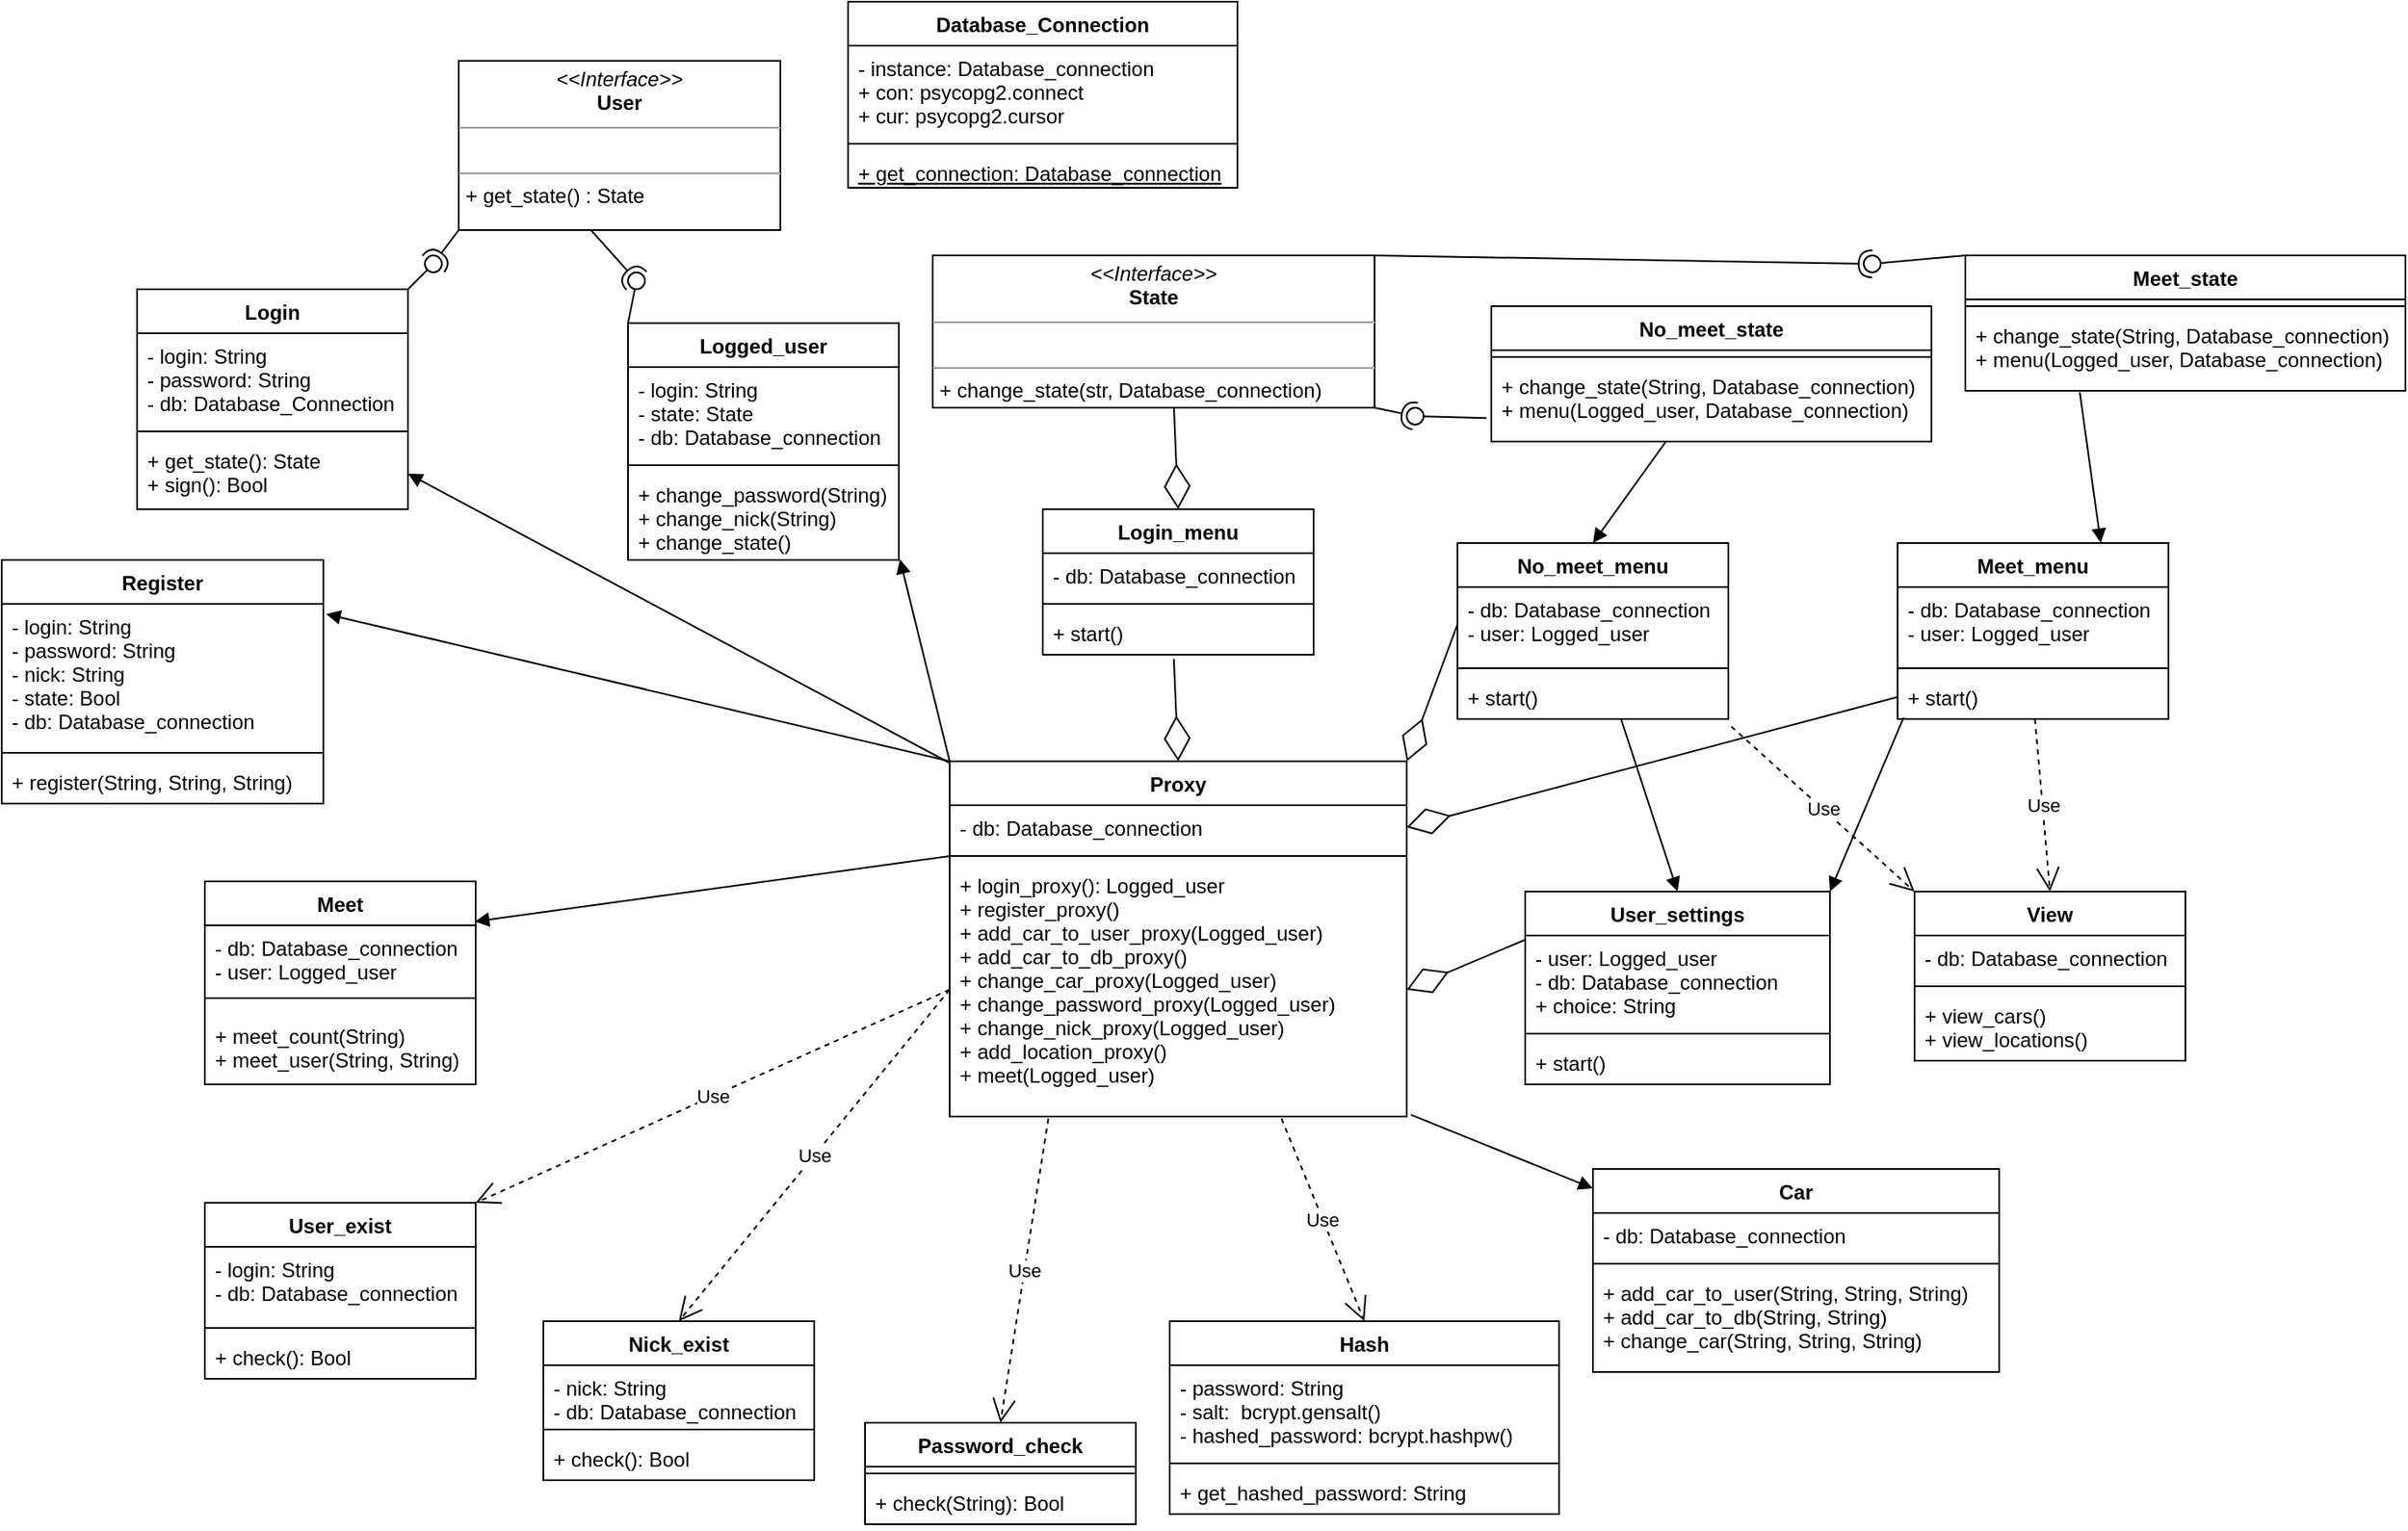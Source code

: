 <mxfile version="20.8.2" type="device"><diagram id="pcep-LBcv0Yt4OeTexV5" name="Strona-1"><mxGraphModel dx="2467" dy="938" grid="1" gridSize="10" guides="1" tooltips="1" connect="1" arrows="1" fold="1" page="1" pageScale="1" pageWidth="827" pageHeight="1169" math="0" shadow="0"><root><mxCell id="0"/><mxCell id="1" parent="0"/><mxCell id="SpjiOkhim-79YVcgRtQI-1" value="&lt;p style=&quot;margin:0px;margin-top:4px;text-align:center;&quot;&gt;&lt;i&gt;&amp;lt;&amp;lt;Interface&amp;gt;&amp;gt;&lt;/i&gt;&lt;br&gt;&lt;b&gt;User&lt;/b&gt;&lt;/p&gt;&lt;hr size=&quot;1&quot;&gt;&lt;p style=&quot;margin:0px;margin-left:4px;&quot;&gt;&lt;br&gt;&lt;/p&gt;&lt;hr size=&quot;1&quot;&gt;&lt;p style=&quot;margin:0px;margin-left:4px;&quot;&gt;+ get_state() : State&lt;br&gt;&lt;/p&gt;" style="verticalAlign=top;align=left;overflow=fill;fontSize=12;fontFamily=Helvetica;html=1;" vertex="1" parent="1"><mxGeometry x="20" y="65" width="190" height="100" as="geometry"/></mxCell><mxCell id="SpjiOkhim-79YVcgRtQI-3" value="&lt;p style=&quot;margin:0px;margin-top:4px;text-align:center;&quot;&gt;&lt;i&gt;&amp;lt;&amp;lt;Interface&amp;gt;&amp;gt;&lt;/i&gt;&lt;br&gt;&lt;b&gt;State&lt;/b&gt;&lt;/p&gt;&lt;hr size=&quot;1&quot;&gt;&lt;p style=&quot;margin:0px;margin-left:4px;&quot;&gt;&lt;br&gt;&lt;/p&gt;&lt;hr size=&quot;1&quot;&gt;&lt;p style=&quot;margin:0px;margin-left:4px;&quot;&gt;+ change_state(str, Database_connection)&lt;br&gt;&lt;/p&gt;" style="verticalAlign=top;align=left;overflow=fill;fontSize=12;fontFamily=Helvetica;html=1;" vertex="1" parent="1"><mxGeometry x="300" y="180" width="261" height="90" as="geometry"/></mxCell><mxCell id="SpjiOkhim-79YVcgRtQI-4" value="Database_Connection" style="swimlane;fontStyle=1;align=center;verticalAlign=top;childLayout=stackLayout;horizontal=1;startSize=26;horizontalStack=0;resizeParent=1;resizeParentMax=0;resizeLast=0;collapsible=1;marginBottom=0;" vertex="1" parent="1"><mxGeometry x="250" y="30" width="230" height="110" as="geometry"/></mxCell><mxCell id="SpjiOkhim-79YVcgRtQI-5" value="- instance: Database_connection&#10;+ con: psycopg2.connect&#10;+ cur: psycopg2.cursor" style="text;strokeColor=none;fillColor=none;align=left;verticalAlign=top;spacingLeft=4;spacingRight=4;overflow=hidden;rotatable=0;points=[[0,0.5],[1,0.5]];portConstraint=eastwest;fontStyle=0" vertex="1" parent="SpjiOkhim-79YVcgRtQI-4"><mxGeometry y="26" width="230" height="54" as="geometry"/></mxCell><mxCell id="SpjiOkhim-79YVcgRtQI-6" value="" style="line;strokeWidth=1;fillColor=none;align=left;verticalAlign=middle;spacingTop=-1;spacingLeft=3;spacingRight=3;rotatable=0;labelPosition=right;points=[];portConstraint=eastwest;strokeColor=inherit;" vertex="1" parent="SpjiOkhim-79YVcgRtQI-4"><mxGeometry y="80" width="230" height="8" as="geometry"/></mxCell><mxCell id="SpjiOkhim-79YVcgRtQI-7" value="+ get_connection: Database_connection" style="text;strokeColor=none;fillColor=none;align=left;verticalAlign=top;spacingLeft=4;spacingRight=4;overflow=hidden;rotatable=0;points=[[0,0.5],[1,0.5]];portConstraint=eastwest;fontStyle=4" vertex="1" parent="SpjiOkhim-79YVcgRtQI-4"><mxGeometry y="88" width="230" height="22" as="geometry"/></mxCell><mxCell id="SpjiOkhim-79YVcgRtQI-8" value="User_exist" style="swimlane;fontStyle=1;align=center;verticalAlign=top;childLayout=stackLayout;horizontal=1;startSize=26;horizontalStack=0;resizeParent=1;resizeParentMax=0;resizeLast=0;collapsible=1;marginBottom=0;" vertex="1" parent="1"><mxGeometry x="-130" y="740" width="160" height="104" as="geometry"/></mxCell><mxCell id="SpjiOkhim-79YVcgRtQI-9" value="- login: String&#10;- db: Database_connection" style="text;strokeColor=none;fillColor=none;align=left;verticalAlign=top;spacingLeft=4;spacingRight=4;overflow=hidden;rotatable=0;points=[[0,0.5],[1,0.5]];portConstraint=eastwest;" vertex="1" parent="SpjiOkhim-79YVcgRtQI-8"><mxGeometry y="26" width="160" height="44" as="geometry"/></mxCell><mxCell id="SpjiOkhim-79YVcgRtQI-10" value="" style="line;strokeWidth=1;fillColor=none;align=left;verticalAlign=middle;spacingTop=-1;spacingLeft=3;spacingRight=3;rotatable=0;labelPosition=right;points=[];portConstraint=eastwest;strokeColor=inherit;" vertex="1" parent="SpjiOkhim-79YVcgRtQI-8"><mxGeometry y="70" width="160" height="8" as="geometry"/></mxCell><mxCell id="SpjiOkhim-79YVcgRtQI-11" value="+ check(): Bool" style="text;strokeColor=none;fillColor=none;align=left;verticalAlign=top;spacingLeft=4;spacingRight=4;overflow=hidden;rotatable=0;points=[[0,0.5],[1,0.5]];portConstraint=eastwest;" vertex="1" parent="SpjiOkhim-79YVcgRtQI-8"><mxGeometry y="78" width="160" height="26" as="geometry"/></mxCell><mxCell id="SpjiOkhim-79YVcgRtQI-12" value="Nick_exist" style="swimlane;fontStyle=1;align=center;verticalAlign=top;childLayout=stackLayout;horizontal=1;startSize=26;horizontalStack=0;resizeParent=1;resizeParentMax=0;resizeLast=0;collapsible=1;marginBottom=0;" vertex="1" parent="1"><mxGeometry x="70" y="810" width="160" height="94" as="geometry"/></mxCell><mxCell id="SpjiOkhim-79YVcgRtQI-13" value="- nick: String&#10;- db: Database_connection" style="text;strokeColor=none;fillColor=none;align=left;verticalAlign=top;spacingLeft=4;spacingRight=4;overflow=hidden;rotatable=0;points=[[0,0.5],[1,0.5]];portConstraint=eastwest;" vertex="1" parent="SpjiOkhim-79YVcgRtQI-12"><mxGeometry y="26" width="160" height="34" as="geometry"/></mxCell><mxCell id="SpjiOkhim-79YVcgRtQI-14" value="" style="line;strokeWidth=1;fillColor=none;align=left;verticalAlign=middle;spacingTop=-1;spacingLeft=3;spacingRight=3;rotatable=0;labelPosition=right;points=[];portConstraint=eastwest;strokeColor=inherit;" vertex="1" parent="SpjiOkhim-79YVcgRtQI-12"><mxGeometry y="60" width="160" height="8" as="geometry"/></mxCell><mxCell id="SpjiOkhim-79YVcgRtQI-15" value="+ check(): Bool" style="text;strokeColor=none;fillColor=none;align=left;verticalAlign=top;spacingLeft=4;spacingRight=4;overflow=hidden;rotatable=0;points=[[0,0.5],[1,0.5]];portConstraint=eastwest;" vertex="1" parent="SpjiOkhim-79YVcgRtQI-12"><mxGeometry y="68" width="160" height="26" as="geometry"/></mxCell><mxCell id="SpjiOkhim-79YVcgRtQI-16" value="Password_check" style="swimlane;fontStyle=1;align=center;verticalAlign=top;childLayout=stackLayout;horizontal=1;startSize=26;horizontalStack=0;resizeParent=1;resizeParentMax=0;resizeLast=0;collapsible=1;marginBottom=0;" vertex="1" parent="1"><mxGeometry x="260" y="870" width="160" height="60" as="geometry"/></mxCell><mxCell id="SpjiOkhim-79YVcgRtQI-18" value="" style="line;strokeWidth=1;fillColor=none;align=left;verticalAlign=middle;spacingTop=-1;spacingLeft=3;spacingRight=3;rotatable=0;labelPosition=right;points=[];portConstraint=eastwest;strokeColor=inherit;" vertex="1" parent="SpjiOkhim-79YVcgRtQI-16"><mxGeometry y="26" width="160" height="8" as="geometry"/></mxCell><mxCell id="SpjiOkhim-79YVcgRtQI-19" value="+ check(String): Bool" style="text;strokeColor=none;fillColor=none;align=left;verticalAlign=top;spacingLeft=4;spacingRight=4;overflow=hidden;rotatable=0;points=[[0,0.5],[1,0.5]];portConstraint=eastwest;" vertex="1" parent="SpjiOkhim-79YVcgRtQI-16"><mxGeometry y="34" width="160" height="26" as="geometry"/></mxCell><mxCell id="SpjiOkhim-79YVcgRtQI-20" value="Hash" style="swimlane;fontStyle=1;align=center;verticalAlign=top;childLayout=stackLayout;horizontal=1;startSize=26;horizontalStack=0;resizeParent=1;resizeParentMax=0;resizeLast=0;collapsible=1;marginBottom=0;" vertex="1" parent="1"><mxGeometry x="440" y="810" width="230" height="114" as="geometry"/></mxCell><mxCell id="SpjiOkhim-79YVcgRtQI-21" value="- password: String&#10;- salt:  bcrypt.gensalt()&#10;- hashed_password: bcrypt.hashpw()" style="text;strokeColor=none;fillColor=none;align=left;verticalAlign=top;spacingLeft=4;spacingRight=4;overflow=hidden;rotatable=0;points=[[0,0.5],[1,0.5]];portConstraint=eastwest;" vertex="1" parent="SpjiOkhim-79YVcgRtQI-20"><mxGeometry y="26" width="230" height="54" as="geometry"/></mxCell><mxCell id="SpjiOkhim-79YVcgRtQI-22" value="" style="line;strokeWidth=1;fillColor=none;align=left;verticalAlign=middle;spacingTop=-1;spacingLeft=3;spacingRight=3;rotatable=0;labelPosition=right;points=[];portConstraint=eastwest;strokeColor=inherit;" vertex="1" parent="SpjiOkhim-79YVcgRtQI-20"><mxGeometry y="80" width="230" height="8" as="geometry"/></mxCell><mxCell id="SpjiOkhim-79YVcgRtQI-23" value="+ get_hashed_password: String" style="text;strokeColor=none;fillColor=none;align=left;verticalAlign=top;spacingLeft=4;spacingRight=4;overflow=hidden;rotatable=0;points=[[0,0.5],[1,0.5]];portConstraint=eastwest;" vertex="1" parent="SpjiOkhim-79YVcgRtQI-20"><mxGeometry y="88" width="230" height="26" as="geometry"/></mxCell><mxCell id="SpjiOkhim-79YVcgRtQI-24" value="Meet_state" style="swimlane;fontStyle=1;align=center;verticalAlign=top;childLayout=stackLayout;horizontal=1;startSize=26;horizontalStack=0;resizeParent=1;resizeParentMax=0;resizeLast=0;collapsible=1;marginBottom=0;" vertex="1" parent="1"><mxGeometry x="910" y="180" width="260" height="80" as="geometry"/></mxCell><mxCell id="SpjiOkhim-79YVcgRtQI-26" value="" style="line;strokeWidth=1;fillColor=none;align=left;verticalAlign=middle;spacingTop=-1;spacingLeft=3;spacingRight=3;rotatable=0;labelPosition=right;points=[];portConstraint=eastwest;strokeColor=inherit;" vertex="1" parent="SpjiOkhim-79YVcgRtQI-24"><mxGeometry y="26" width="260" height="8" as="geometry"/></mxCell><mxCell id="SpjiOkhim-79YVcgRtQI-27" value="+ change_state(String, Database_connection)&#10;+ menu(Logged_user, Database_connection)" style="text;strokeColor=none;fillColor=none;align=left;verticalAlign=top;spacingLeft=4;spacingRight=4;overflow=hidden;rotatable=0;points=[[0,0.5],[1,0.5]];portConstraint=eastwest;" vertex="1" parent="SpjiOkhim-79YVcgRtQI-24"><mxGeometry y="34" width="260" height="46" as="geometry"/></mxCell><mxCell id="SpjiOkhim-79YVcgRtQI-28" value="No_meet_state" style="swimlane;fontStyle=1;align=center;verticalAlign=top;childLayout=stackLayout;horizontal=1;startSize=26;horizontalStack=0;resizeParent=1;resizeParentMax=0;resizeLast=0;collapsible=1;marginBottom=0;" vertex="1" parent="1"><mxGeometry x="630" y="210" width="260" height="80" as="geometry"/></mxCell><mxCell id="SpjiOkhim-79YVcgRtQI-29" value="" style="line;strokeWidth=1;fillColor=none;align=left;verticalAlign=middle;spacingTop=-1;spacingLeft=3;spacingRight=3;rotatable=0;labelPosition=right;points=[];portConstraint=eastwest;strokeColor=inherit;" vertex="1" parent="SpjiOkhim-79YVcgRtQI-28"><mxGeometry y="26" width="260" height="8" as="geometry"/></mxCell><mxCell id="SpjiOkhim-79YVcgRtQI-30" value="+ change_state(String, Database_connection)&#10;+ menu(Logged_user, Database_connection)" style="text;strokeColor=none;fillColor=none;align=left;verticalAlign=top;spacingLeft=4;spacingRight=4;overflow=hidden;rotatable=0;points=[[0,0.5],[1,0.5]];portConstraint=eastwest;" vertex="1" parent="SpjiOkhim-79YVcgRtQI-28"><mxGeometry y="34" width="260" height="46" as="geometry"/></mxCell><mxCell id="SpjiOkhim-79YVcgRtQI-31" value="Login" style="swimlane;fontStyle=1;align=center;verticalAlign=top;childLayout=stackLayout;horizontal=1;startSize=26;horizontalStack=0;resizeParent=1;resizeParentMax=0;resizeLast=0;collapsible=1;marginBottom=0;" vertex="1" parent="1"><mxGeometry x="-170" y="200" width="160" height="130" as="geometry"/></mxCell><mxCell id="SpjiOkhim-79YVcgRtQI-32" value="- login: String&#10;- password: String&#10;- db: Database_Connection" style="text;strokeColor=none;fillColor=none;align=left;verticalAlign=top;spacingLeft=4;spacingRight=4;overflow=hidden;rotatable=0;points=[[0,0.5],[1,0.5]];portConstraint=eastwest;" vertex="1" parent="SpjiOkhim-79YVcgRtQI-31"><mxGeometry y="26" width="160" height="54" as="geometry"/></mxCell><mxCell id="SpjiOkhim-79YVcgRtQI-33" value="" style="line;strokeWidth=1;fillColor=none;align=left;verticalAlign=middle;spacingTop=-1;spacingLeft=3;spacingRight=3;rotatable=0;labelPosition=right;points=[];portConstraint=eastwest;strokeColor=inherit;" vertex="1" parent="SpjiOkhim-79YVcgRtQI-31"><mxGeometry y="80" width="160" height="8" as="geometry"/></mxCell><mxCell id="SpjiOkhim-79YVcgRtQI-34" value="+ get_state(): State&#10;+ sign(): Bool" style="text;strokeColor=none;fillColor=none;align=left;verticalAlign=top;spacingLeft=4;spacingRight=4;overflow=hidden;rotatable=0;points=[[0,0.5],[1,0.5]];portConstraint=eastwest;" vertex="1" parent="SpjiOkhim-79YVcgRtQI-31"><mxGeometry y="88" width="160" height="42" as="geometry"/></mxCell><mxCell id="SpjiOkhim-79YVcgRtQI-35" value="Register" style="swimlane;fontStyle=1;align=center;verticalAlign=top;childLayout=stackLayout;horizontal=1;startSize=26;horizontalStack=0;resizeParent=1;resizeParentMax=0;resizeLast=0;collapsible=1;marginBottom=0;" vertex="1" parent="1"><mxGeometry x="-250" y="360" width="190" height="144" as="geometry"/></mxCell><mxCell id="SpjiOkhim-79YVcgRtQI-36" value="- login: String&#10;- password: String&#10;- nick: String&#10;- state: Bool&#10;- db: Database_connection" style="text;strokeColor=none;fillColor=none;align=left;verticalAlign=top;spacingLeft=4;spacingRight=4;overflow=hidden;rotatable=0;points=[[0,0.5],[1,0.5]];portConstraint=eastwest;" vertex="1" parent="SpjiOkhim-79YVcgRtQI-35"><mxGeometry y="26" width="190" height="84" as="geometry"/></mxCell><mxCell id="SpjiOkhim-79YVcgRtQI-37" value="" style="line;strokeWidth=1;fillColor=none;align=left;verticalAlign=middle;spacingTop=-1;spacingLeft=3;spacingRight=3;rotatable=0;labelPosition=right;points=[];portConstraint=eastwest;strokeColor=inherit;" vertex="1" parent="SpjiOkhim-79YVcgRtQI-35"><mxGeometry y="110" width="190" height="8" as="geometry"/></mxCell><mxCell id="SpjiOkhim-79YVcgRtQI-38" value="+ register(String, String, String)" style="text;strokeColor=none;fillColor=none;align=left;verticalAlign=top;spacingLeft=4;spacingRight=4;overflow=hidden;rotatable=0;points=[[0,0.5],[1,0.5]];portConstraint=eastwest;" vertex="1" parent="SpjiOkhim-79YVcgRtQI-35"><mxGeometry y="118" width="190" height="26" as="geometry"/></mxCell><mxCell id="SpjiOkhim-79YVcgRtQI-39" value="Logged_user" style="swimlane;fontStyle=1;align=center;verticalAlign=top;childLayout=stackLayout;horizontal=1;startSize=26;horizontalStack=0;resizeParent=1;resizeParentMax=0;resizeLast=0;collapsible=1;marginBottom=0;" vertex="1" parent="1"><mxGeometry x="120" y="220" width="160" height="140" as="geometry"/></mxCell><mxCell id="SpjiOkhim-79YVcgRtQI-40" value="- login: String&#10;- state: State&#10;- db: Database_connection" style="text;strokeColor=none;fillColor=none;align=left;verticalAlign=top;spacingLeft=4;spacingRight=4;overflow=hidden;rotatable=0;points=[[0,0.5],[1,0.5]];portConstraint=eastwest;" vertex="1" parent="SpjiOkhim-79YVcgRtQI-39"><mxGeometry y="26" width="160" height="54" as="geometry"/></mxCell><mxCell id="SpjiOkhim-79YVcgRtQI-41" value="" style="line;strokeWidth=1;fillColor=none;align=left;verticalAlign=middle;spacingTop=-1;spacingLeft=3;spacingRight=3;rotatable=0;labelPosition=right;points=[];portConstraint=eastwest;strokeColor=inherit;" vertex="1" parent="SpjiOkhim-79YVcgRtQI-39"><mxGeometry y="80" width="160" height="8" as="geometry"/></mxCell><mxCell id="SpjiOkhim-79YVcgRtQI-42" value="+ change_password(String)&#10;+ change_nick(String)&#10;+ change_state()" style="text;strokeColor=none;fillColor=none;align=left;verticalAlign=top;spacingLeft=4;spacingRight=4;overflow=hidden;rotatable=0;points=[[0,0.5],[1,0.5]];portConstraint=eastwest;" vertex="1" parent="SpjiOkhim-79YVcgRtQI-39"><mxGeometry y="88" width="160" height="52" as="geometry"/></mxCell><mxCell id="SpjiOkhim-79YVcgRtQI-43" value="Car" style="swimlane;fontStyle=1;align=center;verticalAlign=top;childLayout=stackLayout;horizontal=1;startSize=26;horizontalStack=0;resizeParent=1;resizeParentMax=0;resizeLast=0;collapsible=1;marginBottom=0;" vertex="1" parent="1"><mxGeometry x="690" y="720" width="240" height="120" as="geometry"/></mxCell><mxCell id="SpjiOkhim-79YVcgRtQI-44" value="- db: Database_connection" style="text;strokeColor=none;fillColor=none;align=left;verticalAlign=top;spacingLeft=4;spacingRight=4;overflow=hidden;rotatable=0;points=[[0,0.5],[1,0.5]];portConstraint=eastwest;" vertex="1" parent="SpjiOkhim-79YVcgRtQI-43"><mxGeometry y="26" width="240" height="26" as="geometry"/></mxCell><mxCell id="SpjiOkhim-79YVcgRtQI-45" value="" style="line;strokeWidth=1;fillColor=none;align=left;verticalAlign=middle;spacingTop=-1;spacingLeft=3;spacingRight=3;rotatable=0;labelPosition=right;points=[];portConstraint=eastwest;strokeColor=inherit;" vertex="1" parent="SpjiOkhim-79YVcgRtQI-43"><mxGeometry y="52" width="240" height="8" as="geometry"/></mxCell><mxCell id="SpjiOkhim-79YVcgRtQI-46" value="+ add_car_to_user(String, String, String)&#10;+ add_car_to_db(String, String)&#10;+ change_car(String, String, String)" style="text;strokeColor=none;fillColor=none;align=left;verticalAlign=top;spacingLeft=4;spacingRight=4;overflow=hidden;rotatable=0;points=[[0,0.5],[1,0.5]];portConstraint=eastwest;" vertex="1" parent="SpjiOkhim-79YVcgRtQI-43"><mxGeometry y="60" width="240" height="60" as="geometry"/></mxCell><mxCell id="SpjiOkhim-79YVcgRtQI-47" value="Meet" style="swimlane;fontStyle=1;align=center;verticalAlign=top;childLayout=stackLayout;horizontal=1;startSize=26;horizontalStack=0;resizeParent=1;resizeParentMax=0;resizeLast=0;collapsible=1;marginBottom=0;" vertex="1" parent="1"><mxGeometry x="-130" y="550" width="160" height="120" as="geometry"/></mxCell><mxCell id="SpjiOkhim-79YVcgRtQI-48" value="- db: Database_connection&#10;- user: Logged_user" style="text;strokeColor=none;fillColor=none;align=left;verticalAlign=top;spacingLeft=4;spacingRight=4;overflow=hidden;rotatable=0;points=[[0,0.5],[1,0.5]];portConstraint=eastwest;" vertex="1" parent="SpjiOkhim-79YVcgRtQI-47"><mxGeometry y="26" width="160" height="34" as="geometry"/></mxCell><mxCell id="SpjiOkhim-79YVcgRtQI-49" value="" style="line;strokeWidth=1;fillColor=none;align=left;verticalAlign=middle;spacingTop=-1;spacingLeft=3;spacingRight=3;rotatable=0;labelPosition=right;points=[];portConstraint=eastwest;strokeColor=inherit;" vertex="1" parent="SpjiOkhim-79YVcgRtQI-47"><mxGeometry y="60" width="160" height="18" as="geometry"/></mxCell><mxCell id="SpjiOkhim-79YVcgRtQI-50" value="+ meet_count(String)&#10;+ meet_user(String, String)" style="text;strokeColor=none;fillColor=none;align=left;verticalAlign=top;spacingLeft=4;spacingRight=4;overflow=hidden;rotatable=0;points=[[0,0.5],[1,0.5]];portConstraint=eastwest;" vertex="1" parent="SpjiOkhim-79YVcgRtQI-47"><mxGeometry y="78" width="160" height="42" as="geometry"/></mxCell><mxCell id="SpjiOkhim-79YVcgRtQI-51" value="View" style="swimlane;fontStyle=1;align=center;verticalAlign=top;childLayout=stackLayout;horizontal=1;startSize=26;horizontalStack=0;resizeParent=1;resizeParentMax=0;resizeLast=0;collapsible=1;marginBottom=0;" vertex="1" parent="1"><mxGeometry x="880" y="556" width="160" height="100" as="geometry"/></mxCell><mxCell id="SpjiOkhim-79YVcgRtQI-52" value="- db: Database_connection" style="text;strokeColor=none;fillColor=none;align=left;verticalAlign=top;spacingLeft=4;spacingRight=4;overflow=hidden;rotatable=0;points=[[0,0.5],[1,0.5]];portConstraint=eastwest;" vertex="1" parent="SpjiOkhim-79YVcgRtQI-51"><mxGeometry y="26" width="160" height="26" as="geometry"/></mxCell><mxCell id="SpjiOkhim-79YVcgRtQI-53" value="" style="line;strokeWidth=1;fillColor=none;align=left;verticalAlign=middle;spacingTop=-1;spacingLeft=3;spacingRight=3;rotatable=0;labelPosition=right;points=[];portConstraint=eastwest;strokeColor=inherit;" vertex="1" parent="SpjiOkhim-79YVcgRtQI-51"><mxGeometry y="52" width="160" height="8" as="geometry"/></mxCell><mxCell id="SpjiOkhim-79YVcgRtQI-54" value="+ view_cars()&#10;+ view_locations()" style="text;strokeColor=none;fillColor=none;align=left;verticalAlign=top;spacingLeft=4;spacingRight=4;overflow=hidden;rotatable=0;points=[[0,0.5],[1,0.5]];portConstraint=eastwest;" vertex="1" parent="SpjiOkhim-79YVcgRtQI-51"><mxGeometry y="60" width="160" height="40" as="geometry"/></mxCell><mxCell id="SpjiOkhim-79YVcgRtQI-55" value="Proxy" style="swimlane;fontStyle=1;align=center;verticalAlign=top;childLayout=stackLayout;horizontal=1;startSize=26;horizontalStack=0;resizeParent=1;resizeParentMax=0;resizeLast=0;collapsible=1;marginBottom=0;" vertex="1" parent="1"><mxGeometry x="310" y="479" width="270" height="210" as="geometry"/></mxCell><mxCell id="SpjiOkhim-79YVcgRtQI-56" value="- db: Database_connection" style="text;strokeColor=none;fillColor=none;align=left;verticalAlign=top;spacingLeft=4;spacingRight=4;overflow=hidden;rotatable=0;points=[[0,0.5],[1,0.5]];portConstraint=eastwest;" vertex="1" parent="SpjiOkhim-79YVcgRtQI-55"><mxGeometry y="26" width="270" height="26" as="geometry"/></mxCell><mxCell id="SpjiOkhim-79YVcgRtQI-57" value="" style="line;strokeWidth=1;fillColor=none;align=left;verticalAlign=middle;spacingTop=-1;spacingLeft=3;spacingRight=3;rotatable=0;labelPosition=right;points=[];portConstraint=eastwest;strokeColor=inherit;" vertex="1" parent="SpjiOkhim-79YVcgRtQI-55"><mxGeometry y="52" width="270" height="8" as="geometry"/></mxCell><mxCell id="SpjiOkhim-79YVcgRtQI-58" value="+ login_proxy(): Logged_user&#10;+ register_proxy()&#10;+ add_car_to_user_proxy(Logged_user)&#10;+ add_car_to_db_proxy()&#10;+ change_car_proxy(Logged_user)&#10;+ change_password_proxy(Logged_user)&#10;+ change_nick_proxy(Logged_user)&#10;+ add_location_proxy()&#10;+ meet(Logged_user)" style="text;strokeColor=none;fillColor=none;align=left;verticalAlign=top;spacingLeft=4;spacingRight=4;overflow=hidden;rotatable=0;points=[[0,0.5],[1,0.5]];portConstraint=eastwest;" vertex="1" parent="SpjiOkhim-79YVcgRtQI-55"><mxGeometry y="60" width="270" height="150" as="geometry"/></mxCell><mxCell id="SpjiOkhim-79YVcgRtQI-59" value="User_settings" style="swimlane;fontStyle=1;align=center;verticalAlign=top;childLayout=stackLayout;horizontal=1;startSize=26;horizontalStack=0;resizeParent=1;resizeParentMax=0;resizeLast=0;collapsible=1;marginBottom=0;" vertex="1" parent="1"><mxGeometry x="650" y="556" width="180" height="114" as="geometry"/></mxCell><mxCell id="SpjiOkhim-79YVcgRtQI-60" value="- user: Logged_user&#10;- db: Database_connection&#10;+ choice: String" style="text;strokeColor=none;fillColor=none;align=left;verticalAlign=top;spacingLeft=4;spacingRight=4;overflow=hidden;rotatable=0;points=[[0,0.5],[1,0.5]];portConstraint=eastwest;" vertex="1" parent="SpjiOkhim-79YVcgRtQI-59"><mxGeometry y="26" width="180" height="54" as="geometry"/></mxCell><mxCell id="SpjiOkhim-79YVcgRtQI-61" value="" style="line;strokeWidth=1;fillColor=none;align=left;verticalAlign=middle;spacingTop=-1;spacingLeft=3;spacingRight=3;rotatable=0;labelPosition=right;points=[];portConstraint=eastwest;strokeColor=inherit;" vertex="1" parent="SpjiOkhim-79YVcgRtQI-59"><mxGeometry y="80" width="180" height="8" as="geometry"/></mxCell><mxCell id="SpjiOkhim-79YVcgRtQI-62" value="+ start()" style="text;strokeColor=none;fillColor=none;align=left;verticalAlign=top;spacingLeft=4;spacingRight=4;overflow=hidden;rotatable=0;points=[[0,0.5],[1,0.5]];portConstraint=eastwest;" vertex="1" parent="SpjiOkhim-79YVcgRtQI-59"><mxGeometry y="88" width="180" height="26" as="geometry"/></mxCell><mxCell id="SpjiOkhim-79YVcgRtQI-63" value="Meet_menu" style="swimlane;fontStyle=1;align=center;verticalAlign=top;childLayout=stackLayout;horizontal=1;startSize=26;horizontalStack=0;resizeParent=1;resizeParentMax=0;resizeLast=0;collapsible=1;marginBottom=0;" vertex="1" parent="1"><mxGeometry x="870" y="350" width="160" height="104" as="geometry"/></mxCell><mxCell id="SpjiOkhim-79YVcgRtQI-64" value="- db: Database_connection&#10;- user: Logged_user" style="text;strokeColor=none;fillColor=none;align=left;verticalAlign=top;spacingLeft=4;spacingRight=4;overflow=hidden;rotatable=0;points=[[0,0.5],[1,0.5]];portConstraint=eastwest;" vertex="1" parent="SpjiOkhim-79YVcgRtQI-63"><mxGeometry y="26" width="160" height="44" as="geometry"/></mxCell><mxCell id="SpjiOkhim-79YVcgRtQI-65" value="" style="line;strokeWidth=1;fillColor=none;align=left;verticalAlign=middle;spacingTop=-1;spacingLeft=3;spacingRight=3;rotatable=0;labelPosition=right;points=[];portConstraint=eastwest;strokeColor=inherit;" vertex="1" parent="SpjiOkhim-79YVcgRtQI-63"><mxGeometry y="70" width="160" height="8" as="geometry"/></mxCell><mxCell id="SpjiOkhim-79YVcgRtQI-66" value="+ start()" style="text;strokeColor=none;fillColor=none;align=left;verticalAlign=top;spacingLeft=4;spacingRight=4;overflow=hidden;rotatable=0;points=[[0,0.5],[1,0.5]];portConstraint=eastwest;" vertex="1" parent="SpjiOkhim-79YVcgRtQI-63"><mxGeometry y="78" width="160" height="26" as="geometry"/></mxCell><mxCell id="SpjiOkhim-79YVcgRtQI-71" value="No_meet_menu" style="swimlane;fontStyle=1;align=center;verticalAlign=top;childLayout=stackLayout;horizontal=1;startSize=26;horizontalStack=0;resizeParent=1;resizeParentMax=0;resizeLast=0;collapsible=1;marginBottom=0;" vertex="1" parent="1"><mxGeometry x="610" y="350" width="160" height="104" as="geometry"/></mxCell><mxCell id="SpjiOkhim-79YVcgRtQI-72" value="- db: Database_connection&#10;- user: Logged_user" style="text;strokeColor=none;fillColor=none;align=left;verticalAlign=top;spacingLeft=4;spacingRight=4;overflow=hidden;rotatable=0;points=[[0,0.5],[1,0.5]];portConstraint=eastwest;" vertex="1" parent="SpjiOkhim-79YVcgRtQI-71"><mxGeometry y="26" width="160" height="44" as="geometry"/></mxCell><mxCell id="SpjiOkhim-79YVcgRtQI-73" value="" style="line;strokeWidth=1;fillColor=none;align=left;verticalAlign=middle;spacingTop=-1;spacingLeft=3;spacingRight=3;rotatable=0;labelPosition=right;points=[];portConstraint=eastwest;strokeColor=inherit;" vertex="1" parent="SpjiOkhim-79YVcgRtQI-71"><mxGeometry y="70" width="160" height="8" as="geometry"/></mxCell><mxCell id="SpjiOkhim-79YVcgRtQI-74" value="+ start()" style="text;strokeColor=none;fillColor=none;align=left;verticalAlign=top;spacingLeft=4;spacingRight=4;overflow=hidden;rotatable=0;points=[[0,0.5],[1,0.5]];portConstraint=eastwest;" vertex="1" parent="SpjiOkhim-79YVcgRtQI-71"><mxGeometry y="78" width="160" height="26" as="geometry"/></mxCell><mxCell id="SpjiOkhim-79YVcgRtQI-75" value="" style="rounded=0;orthogonalLoop=1;jettySize=auto;html=1;endArrow=none;endFill=0;sketch=0;sourcePerimeterSpacing=0;targetPerimeterSpacing=0;exitX=1;exitY=0;exitDx=0;exitDy=0;" edge="1" target="SpjiOkhim-79YVcgRtQI-77" parent="1" source="SpjiOkhim-79YVcgRtQI-31"><mxGeometry relative="1" as="geometry"><mxPoint x="430" y="445" as="sourcePoint"/></mxGeometry></mxCell><mxCell id="SpjiOkhim-79YVcgRtQI-76" value="" style="rounded=0;orthogonalLoop=1;jettySize=auto;html=1;endArrow=halfCircle;endFill=0;entryX=0.5;entryY=0.5;endSize=6;strokeWidth=1;sketch=0;exitX=0;exitY=1;exitDx=0;exitDy=0;" edge="1" target="SpjiOkhim-79YVcgRtQI-77" parent="1" source="SpjiOkhim-79YVcgRtQI-1"><mxGeometry relative="1" as="geometry"><mxPoint x="470" y="445" as="sourcePoint"/></mxGeometry></mxCell><mxCell id="SpjiOkhim-79YVcgRtQI-77" value="" style="ellipse;whiteSpace=wrap;html=1;align=center;aspect=fixed;resizable=0;points=[];outlineConnect=0;sketch=0;" vertex="1" parent="1"><mxGeometry y="180" width="10" height="10" as="geometry"/></mxCell><mxCell id="SpjiOkhim-79YVcgRtQI-78" value="" style="rounded=0;orthogonalLoop=1;jettySize=auto;html=1;endArrow=none;endFill=0;sketch=0;sourcePerimeterSpacing=0;targetPerimeterSpacing=0;exitX=0;exitY=0;exitDx=0;exitDy=0;" edge="1" target="SpjiOkhim-79YVcgRtQI-80" parent="1" source="SpjiOkhim-79YVcgRtQI-39"><mxGeometry relative="1" as="geometry"><mxPoint x="430" y="145" as="sourcePoint"/></mxGeometry></mxCell><mxCell id="SpjiOkhim-79YVcgRtQI-79" value="" style="rounded=0;orthogonalLoop=1;jettySize=auto;html=1;endArrow=halfCircle;endFill=0;entryX=0.5;entryY=0.5;endSize=6;strokeWidth=1;sketch=0;exitX=0.411;exitY=1;exitDx=0;exitDy=0;exitPerimeter=0;" edge="1" target="SpjiOkhim-79YVcgRtQI-80" parent="1" source="SpjiOkhim-79YVcgRtQI-1"><mxGeometry relative="1" as="geometry"><mxPoint x="470" y="145" as="sourcePoint"/></mxGeometry></mxCell><mxCell id="SpjiOkhim-79YVcgRtQI-80" value="" style="ellipse;whiteSpace=wrap;html=1;align=center;aspect=fixed;resizable=0;points=[];outlineConnect=0;sketch=0;" vertex="1" parent="1"><mxGeometry x="120" y="190" width="10" height="10" as="geometry"/></mxCell><mxCell id="SpjiOkhim-79YVcgRtQI-81" value="" style="rounded=0;orthogonalLoop=1;jettySize=auto;html=1;endArrow=none;endFill=0;sketch=0;sourcePerimeterSpacing=0;targetPerimeterSpacing=0;exitX=-0.011;exitY=0.698;exitDx=0;exitDy=0;exitPerimeter=0;" edge="1" target="SpjiOkhim-79YVcgRtQI-83" parent="1" source="SpjiOkhim-79YVcgRtQI-30"><mxGeometry relative="1" as="geometry"><mxPoint x="430" y="245" as="sourcePoint"/></mxGeometry></mxCell><mxCell id="SpjiOkhim-79YVcgRtQI-82" value="" style="rounded=0;orthogonalLoop=1;jettySize=auto;html=1;endArrow=halfCircle;endFill=0;entryX=0.5;entryY=0.5;endSize=6;strokeWidth=1;sketch=0;exitX=1;exitY=1;exitDx=0;exitDy=0;" edge="1" target="SpjiOkhim-79YVcgRtQI-83" parent="1" source="SpjiOkhim-79YVcgRtQI-3"><mxGeometry relative="1" as="geometry"><mxPoint x="470" y="245" as="sourcePoint"/></mxGeometry></mxCell><mxCell id="SpjiOkhim-79YVcgRtQI-83" value="" style="ellipse;whiteSpace=wrap;html=1;align=center;aspect=fixed;resizable=0;points=[];outlineConnect=0;sketch=0;" vertex="1" parent="1"><mxGeometry x="580" y="270" width="10" height="10" as="geometry"/></mxCell><mxCell id="SpjiOkhim-79YVcgRtQI-84" value="" style="rounded=0;orthogonalLoop=1;jettySize=auto;html=1;endArrow=none;endFill=0;sketch=0;sourcePerimeterSpacing=0;targetPerimeterSpacing=0;exitX=0;exitY=0;exitDx=0;exitDy=0;" edge="1" target="SpjiOkhim-79YVcgRtQI-86" parent="1" source="SpjiOkhim-79YVcgRtQI-24"><mxGeometry relative="1" as="geometry"><mxPoint x="430" y="245" as="sourcePoint"/></mxGeometry></mxCell><mxCell id="SpjiOkhim-79YVcgRtQI-85" value="" style="rounded=0;orthogonalLoop=1;jettySize=auto;html=1;endArrow=halfCircle;endFill=0;entryX=0.5;entryY=0.5;endSize=6;strokeWidth=1;sketch=0;exitX=1;exitY=0;exitDx=0;exitDy=0;" edge="1" target="SpjiOkhim-79YVcgRtQI-86" parent="1" source="SpjiOkhim-79YVcgRtQI-3"><mxGeometry relative="1" as="geometry"><mxPoint x="470" y="245" as="sourcePoint"/></mxGeometry></mxCell><mxCell id="SpjiOkhim-79YVcgRtQI-86" value="" style="ellipse;whiteSpace=wrap;html=1;align=center;aspect=fixed;resizable=0;points=[];outlineConnect=0;sketch=0;" vertex="1" parent="1"><mxGeometry x="850" y="180" width="10" height="10" as="geometry"/></mxCell><mxCell id="SpjiOkhim-79YVcgRtQI-89" value="" style="html=1;verticalAlign=bottom;endArrow=block;rounded=0;exitX=0;exitY=0;exitDx=0;exitDy=0;entryX=1.009;entryY=0.071;entryDx=0;entryDy=0;entryPerimeter=0;" edge="1" parent="1" source="SpjiOkhim-79YVcgRtQI-55" target="SpjiOkhim-79YVcgRtQI-36"><mxGeometry width="80" relative="1" as="geometry"><mxPoint x="610" y="687.57" as="sourcePoint"/><mxPoint x="690" y="687.57" as="targetPoint"/></mxGeometry></mxCell><mxCell id="SpjiOkhim-79YVcgRtQI-90" value="" style="html=1;verticalAlign=bottom;endArrow=block;rounded=0;exitX=0;exitY=0;exitDx=0;exitDy=0;entryX=1.004;entryY=0.993;entryDx=0;entryDy=0;entryPerimeter=0;" edge="1" parent="1" source="SpjiOkhim-79YVcgRtQI-55" target="SpjiOkhim-79YVcgRtQI-42"><mxGeometry width="80" relative="1" as="geometry"><mxPoint x="320" y="489" as="sourcePoint"/><mxPoint x="-48.29" y="401.964" as="targetPoint"/></mxGeometry></mxCell><mxCell id="SpjiOkhim-79YVcgRtQI-91" value="" style="html=1;verticalAlign=bottom;endArrow=block;rounded=0;entryX=1;entryY=0.5;entryDx=0;entryDy=0;" edge="1" parent="1" target="SpjiOkhim-79YVcgRtQI-34"><mxGeometry width="80" relative="1" as="geometry"><mxPoint x="310" y="480" as="sourcePoint"/><mxPoint x="-30" y="290" as="targetPoint"/></mxGeometry></mxCell><mxCell id="SpjiOkhim-79YVcgRtQI-92" value="" style="html=1;verticalAlign=bottom;endArrow=block;rounded=0;exitX=1.009;exitY=0.993;exitDx=0;exitDy=0;exitPerimeter=0;" edge="1" parent="1" source="SpjiOkhim-79YVcgRtQI-58" target="SpjiOkhim-79YVcgRtQI-43"><mxGeometry width="80" relative="1" as="geometry"><mxPoint x="320" y="489" as="sourcePoint"/><mxPoint x="240.64" y="309.636" as="targetPoint"/></mxGeometry></mxCell><mxCell id="SpjiOkhim-79YVcgRtQI-93" value="" style="html=1;verticalAlign=bottom;endArrow=block;rounded=0;exitX=0.002;exitY=1.152;exitDx=0;exitDy=0;entryX=0.997;entryY=-0.066;entryDx=0;entryDy=0;entryPerimeter=0;exitPerimeter=0;" edge="1" parent="1" source="SpjiOkhim-79YVcgRtQI-56" target="SpjiOkhim-79YVcgRtQI-48"><mxGeometry width="80" relative="1" as="geometry"><mxPoint x="330" y="499" as="sourcePoint"/><mxPoint x="250.64" y="319.636" as="targetPoint"/></mxGeometry></mxCell><mxCell id="SpjiOkhim-79YVcgRtQI-94" value="Use" style="endArrow=open;endSize=12;dashed=1;html=1;rounded=0;exitX=0;exitY=0.5;exitDx=0;exitDy=0;entryX=1;entryY=0;entryDx=0;entryDy=0;" edge="1" parent="1" source="SpjiOkhim-79YVcgRtQI-58" target="SpjiOkhim-79YVcgRtQI-8"><mxGeometry width="160" relative="1" as="geometry"><mxPoint x="400" y="480" as="sourcePoint"/><mxPoint x="560" y="480" as="targetPoint"/></mxGeometry></mxCell><mxCell id="SpjiOkhim-79YVcgRtQI-95" value="Use" style="endArrow=open;endSize=12;dashed=1;html=1;rounded=0;exitX=0;exitY=0.5;exitDx=0;exitDy=0;entryX=0.5;entryY=0;entryDx=0;entryDy=0;" edge="1" parent="1" source="SpjiOkhim-79YVcgRtQI-58" target="SpjiOkhim-79YVcgRtQI-12"><mxGeometry width="160" relative="1" as="geometry"><mxPoint x="400" y="480" as="sourcePoint"/><mxPoint x="560" y="480" as="targetPoint"/></mxGeometry></mxCell><mxCell id="SpjiOkhim-79YVcgRtQI-96" value="Use" style="endArrow=open;endSize=12;dashed=1;html=1;rounded=0;exitX=0.216;exitY=1.008;exitDx=0;exitDy=0;exitPerimeter=0;entryX=0.5;entryY=0;entryDx=0;entryDy=0;" edge="1" parent="1" source="SpjiOkhim-79YVcgRtQI-58" target="SpjiOkhim-79YVcgRtQI-16"><mxGeometry width="160" relative="1" as="geometry"><mxPoint x="400" y="600" as="sourcePoint"/><mxPoint x="560" y="600" as="targetPoint"/></mxGeometry></mxCell><mxCell id="SpjiOkhim-79YVcgRtQI-97" value="Use" style="endArrow=open;endSize=12;dashed=1;html=1;rounded=0;exitX=0.726;exitY=1.008;exitDx=0;exitDy=0;exitPerimeter=0;entryX=0.5;entryY=0;entryDx=0;entryDy=0;" edge="1" parent="1" source="SpjiOkhim-79YVcgRtQI-58" target="SpjiOkhim-79YVcgRtQI-20"><mxGeometry width="160" relative="1" as="geometry"><mxPoint x="400" y="600" as="sourcePoint"/><mxPoint x="560" y="600" as="targetPoint"/></mxGeometry></mxCell><mxCell id="SpjiOkhim-79YVcgRtQI-98" value="Login_menu" style="swimlane;fontStyle=1;align=center;verticalAlign=top;childLayout=stackLayout;horizontal=1;startSize=26;horizontalStack=0;resizeParent=1;resizeParentMax=0;resizeLast=0;collapsible=1;marginBottom=0;" vertex="1" parent="1"><mxGeometry x="365" y="330" width="160" height="86" as="geometry"/></mxCell><mxCell id="SpjiOkhim-79YVcgRtQI-99" value="- db: Database_connection" style="text;strokeColor=none;fillColor=none;align=left;verticalAlign=top;spacingLeft=4;spacingRight=4;overflow=hidden;rotatable=0;points=[[0,0.5],[1,0.5]];portConstraint=eastwest;" vertex="1" parent="SpjiOkhim-79YVcgRtQI-98"><mxGeometry y="26" width="160" height="26" as="geometry"/></mxCell><mxCell id="SpjiOkhim-79YVcgRtQI-100" value="" style="line;strokeWidth=1;fillColor=none;align=left;verticalAlign=middle;spacingTop=-1;spacingLeft=3;spacingRight=3;rotatable=0;labelPosition=right;points=[];portConstraint=eastwest;strokeColor=inherit;" vertex="1" parent="SpjiOkhim-79YVcgRtQI-98"><mxGeometry y="52" width="160" height="8" as="geometry"/></mxCell><mxCell id="SpjiOkhim-79YVcgRtQI-101" value="+ start()" style="text;strokeColor=none;fillColor=none;align=left;verticalAlign=top;spacingLeft=4;spacingRight=4;overflow=hidden;rotatable=0;points=[[0,0.5],[1,0.5]];portConstraint=eastwest;" vertex="1" parent="SpjiOkhim-79YVcgRtQI-98"><mxGeometry y="60" width="160" height="26" as="geometry"/></mxCell><mxCell id="SpjiOkhim-79YVcgRtQI-103" value="" style="endArrow=diamondThin;endFill=0;endSize=24;html=1;rounded=0;exitX=0.546;exitY=1.003;exitDx=0;exitDy=0;exitPerimeter=0;entryX=0.5;entryY=0;entryDx=0;entryDy=0;" edge="1" parent="1" source="SpjiOkhim-79YVcgRtQI-3" target="SpjiOkhim-79YVcgRtQI-98"><mxGeometry width="160" relative="1" as="geometry"><mxPoint x="400" y="490" as="sourcePoint"/><mxPoint x="560" y="490" as="targetPoint"/></mxGeometry></mxCell><mxCell id="SpjiOkhim-79YVcgRtQI-104" value="Use" style="endArrow=open;endSize=12;dashed=1;html=1;rounded=0;exitX=1.011;exitY=1.172;exitDx=0;exitDy=0;entryX=0;entryY=0;entryDx=0;entryDy=0;exitPerimeter=0;" edge="1" parent="1" source="SpjiOkhim-79YVcgRtQI-74" target="SpjiOkhim-79YVcgRtQI-51"><mxGeometry width="160" relative="1" as="geometry"><mxPoint x="400" y="490" as="sourcePoint"/><mxPoint x="560" y="490" as="targetPoint"/></mxGeometry></mxCell><mxCell id="SpjiOkhim-79YVcgRtQI-105" value="Use" style="endArrow=open;endSize=12;dashed=1;html=1;rounded=0;entryX=0.5;entryY=0;entryDx=0;entryDy=0;" edge="1" parent="1" source="SpjiOkhim-79YVcgRtQI-66" target="SpjiOkhim-79YVcgRtQI-51"><mxGeometry width="160" relative="1" as="geometry"><mxPoint x="400" y="490" as="sourcePoint"/><mxPoint x="560" y="490" as="targetPoint"/></mxGeometry></mxCell><mxCell id="SpjiOkhim-79YVcgRtQI-108" value="" style="html=1;verticalAlign=bottom;endArrow=block;rounded=0;exitX=0.022;exitY=0.968;exitDx=0;exitDy=0;entryX=1;entryY=0;entryDx=0;entryDy=0;exitPerimeter=0;" edge="1" parent="1" source="SpjiOkhim-79YVcgRtQI-66" target="SpjiOkhim-79YVcgRtQI-59"><mxGeometry width="80" relative="1" as="geometry"><mxPoint x="340" y="509" as="sourcePoint"/><mxPoint x="820" y="320" as="targetPoint"/></mxGeometry></mxCell><mxCell id="SpjiOkhim-79YVcgRtQI-110" value="" style="html=1;verticalAlign=bottom;endArrow=block;rounded=0;exitX=0.603;exitY=0.986;exitDx=0;exitDy=0;exitPerimeter=0;entryX=0.5;entryY=0;entryDx=0;entryDy=0;" edge="1" parent="1" source="SpjiOkhim-79YVcgRtQI-74" target="SpjiOkhim-79YVcgRtQI-59"><mxGeometry width="80" relative="1" as="geometry"><mxPoint x="535" y="399.0" as="sourcePoint"/><mxPoint x="700" y="530" as="targetPoint"/></mxGeometry></mxCell><mxCell id="SpjiOkhim-79YVcgRtQI-118" value="" style="html=1;verticalAlign=bottom;endArrow=block;rounded=0;exitX=0.396;exitY=1.005;exitDx=0;exitDy=0;entryX=0.5;entryY=0;entryDx=0;entryDy=0;exitPerimeter=0;" edge="1" parent="1" source="SpjiOkhim-79YVcgRtQI-30" target="SpjiOkhim-79YVcgRtQI-71"><mxGeometry width="80" relative="1" as="geometry"><mxPoint x="320" y="489" as="sourcePoint"/><mxPoint x="290.64" y="369.636" as="targetPoint"/></mxGeometry></mxCell><mxCell id="SpjiOkhim-79YVcgRtQI-119" value="" style="html=1;verticalAlign=bottom;endArrow=block;rounded=0;exitX=0.26;exitY=1.018;exitDx=0;exitDy=0;entryX=0.75;entryY=0;entryDx=0;entryDy=0;exitPerimeter=0;" edge="1" parent="1" source="SpjiOkhim-79YVcgRtQI-27" target="SpjiOkhim-79YVcgRtQI-63"><mxGeometry width="80" relative="1" as="geometry"><mxPoint x="330" y="499" as="sourcePoint"/><mxPoint x="300.64" y="379.636" as="targetPoint"/></mxGeometry></mxCell><mxCell id="SpjiOkhim-79YVcgRtQI-122" value="" style="endArrow=diamondThin;endFill=0;endSize=24;html=1;rounded=0;entryX=0.5;entryY=0;entryDx=0;entryDy=0;exitX=0.484;exitY=1.095;exitDx=0;exitDy=0;exitPerimeter=0;" edge="1" parent="1" source="SpjiOkhim-79YVcgRtQI-101" target="SpjiOkhim-79YVcgRtQI-55"><mxGeometry width="160" relative="1" as="geometry"><mxPoint x="400" y="490" as="sourcePoint"/><mxPoint x="560" y="490" as="targetPoint"/></mxGeometry></mxCell><mxCell id="SpjiOkhim-79YVcgRtQI-123" value="" style="endArrow=diamondThin;endFill=0;endSize=24;html=1;rounded=0;entryX=1;entryY=0;entryDx=0;entryDy=0;exitX=0;exitY=0.5;exitDx=0;exitDy=0;" edge="1" parent="1" source="SpjiOkhim-79YVcgRtQI-72" target="SpjiOkhim-79YVcgRtQI-55"><mxGeometry width="160" relative="1" as="geometry"><mxPoint x="400" y="490" as="sourcePoint"/><mxPoint x="560" y="490" as="targetPoint"/></mxGeometry></mxCell><mxCell id="SpjiOkhim-79YVcgRtQI-124" value="" style="endArrow=diamondThin;endFill=0;endSize=24;html=1;rounded=0;entryX=1;entryY=0.5;entryDx=0;entryDy=0;exitX=0;exitY=0.5;exitDx=0;exitDy=0;" edge="1" parent="1" source="SpjiOkhim-79YVcgRtQI-66" target="SpjiOkhim-79YVcgRtQI-56"><mxGeometry width="160" relative="1" as="geometry"><mxPoint x="400" y="490" as="sourcePoint"/><mxPoint x="560" y="490" as="targetPoint"/></mxGeometry></mxCell><mxCell id="SpjiOkhim-79YVcgRtQI-125" value="" style="endArrow=diamondThin;endFill=0;endSize=24;html=1;rounded=0;entryX=1;entryY=0.5;entryDx=0;entryDy=0;exitX=0;exitY=0.25;exitDx=0;exitDy=0;" edge="1" parent="1" source="SpjiOkhim-79YVcgRtQI-59" target="SpjiOkhim-79YVcgRtQI-58"><mxGeometry width="160" relative="1" as="geometry"><mxPoint x="400" y="490" as="sourcePoint"/><mxPoint x="560" y="490" as="targetPoint"/></mxGeometry></mxCell></root></mxGraphModel></diagram></mxfile>